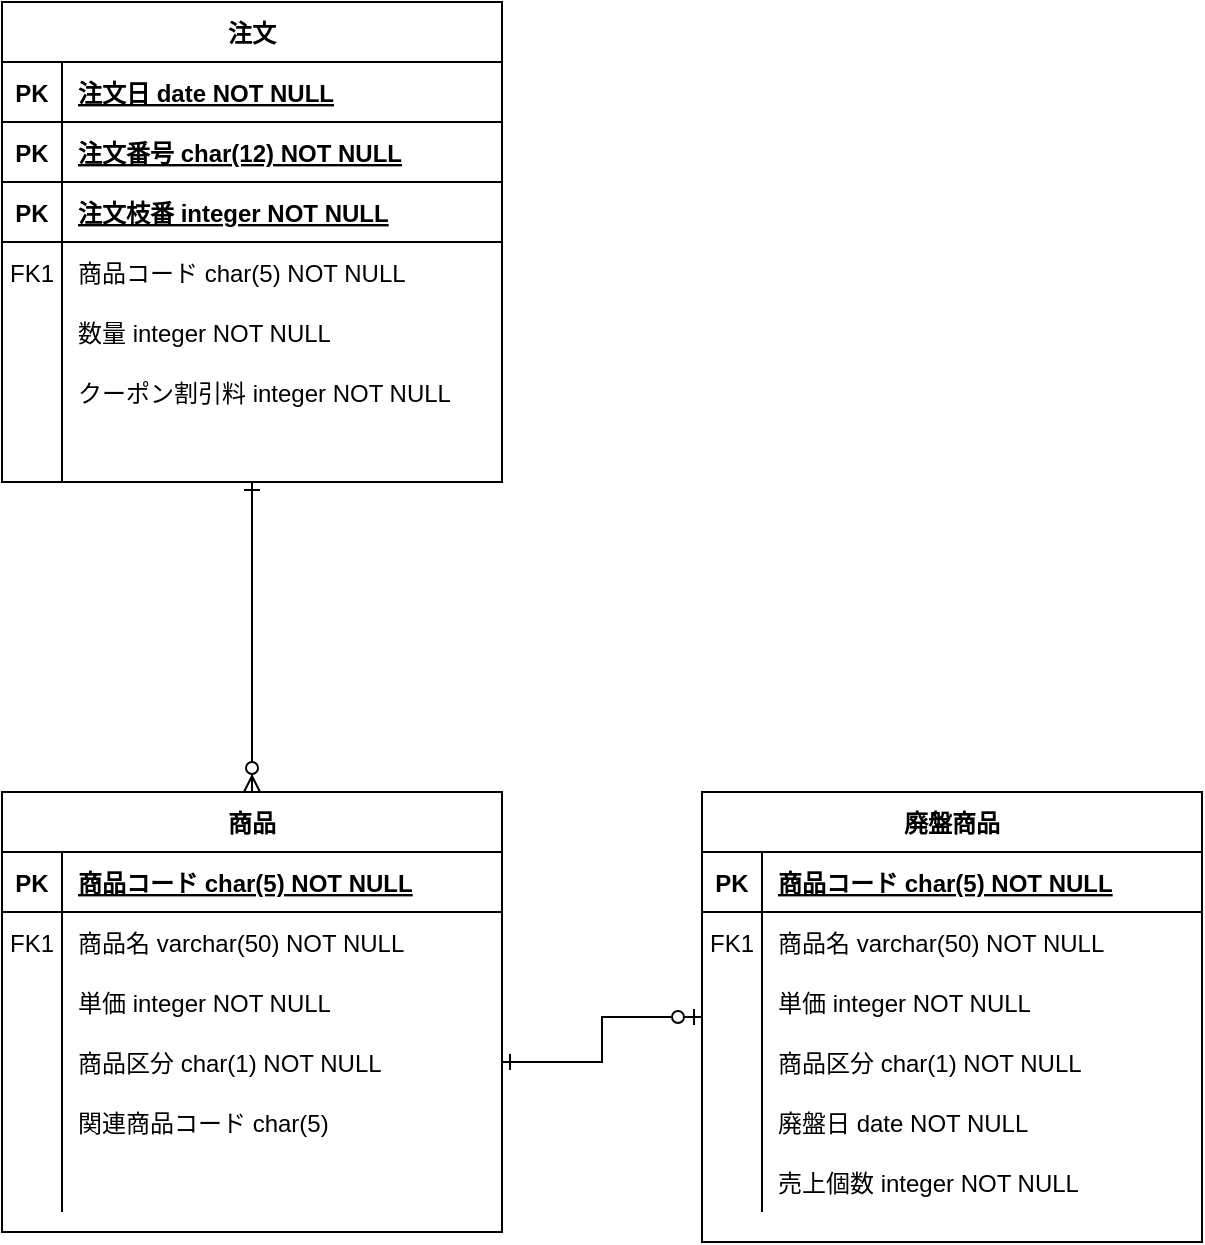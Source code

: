 <mxfile version="13.7.3" type="device"><diagram id="R2lEEEUBdFMjLlhIrx00" name="Page-1"><mxGraphModel dx="852" dy="1594" grid="1" gridSize="10" guides="1" tooltips="1" connect="1" arrows="1" fold="1" page="1" pageScale="1" pageWidth="850" pageHeight="1100" math="0" shadow="0" extFonts="Permanent Marker^https://fonts.googleapis.com/css?family=Permanent+Marker"><root><mxCell id="0"/><mxCell id="1" parent="0"/><mxCell id="9LnHIHLW-b0bhz4iHMEQ-48" style="edgeStyle=orthogonalEdgeStyle;orthogonalLoop=1;jettySize=auto;html=1;rounded=0;startArrow=ERone;startFill=0;endArrow=ERzeroToMany;endFill=1;" parent="1" source="C-vyLk0tnHw3VtMMgP7b-13" target="9LnHIHLW-b0bhz4iHMEQ-23" edge="1"><mxGeometry relative="1" as="geometry"/></mxCell><mxCell id="9LnHIHLW-b0bhz4iHMEQ-49" style="edgeStyle=orthogonalEdgeStyle;rounded=0;orthogonalLoop=1;jettySize=auto;html=1;endArrow=ERzeroToOne;endFill=1;startArrow=ERone;startFill=0;exitX=1;exitY=0.5;exitDx=0;exitDy=0;" parent="1" source="9LnHIHLW-b0bhz4iHMEQ-38" target="9LnHIHLW-b0bhz4iHMEQ-1" edge="1"><mxGeometry relative="1" as="geometry"/></mxCell><mxCell id="9LnHIHLW-b0bhz4iHMEQ-23" value="商品" style="shape=table;startSize=30;container=1;collapsible=1;childLayout=tableLayout;fixedRows=1;rowLines=0;fontStyle=1;align=center;resizeLast=1;" parent="1" vertex="1"><mxGeometry x="190" y="-45" width="250" height="220" as="geometry"><mxRectangle x="425" y="30" width="70" height="30" as="alternateBounds"/></mxGeometry></mxCell><mxCell id="9LnHIHLW-b0bhz4iHMEQ-24" value="" style="shape=partialRectangle;collapsible=0;dropTarget=0;pointerEvents=0;fillColor=none;points=[[0,0.5],[1,0.5]];portConstraint=eastwest;top=0;left=0;right=0;bottom=1;" parent="9LnHIHLW-b0bhz4iHMEQ-23" vertex="1"><mxGeometry y="30" width="250" height="30" as="geometry"/></mxCell><mxCell id="9LnHIHLW-b0bhz4iHMEQ-25" value="PK" style="shape=partialRectangle;overflow=hidden;connectable=0;fillColor=none;top=0;left=0;bottom=0;right=0;fontStyle=1;" parent="9LnHIHLW-b0bhz4iHMEQ-24" vertex="1"><mxGeometry width="30" height="30" as="geometry"/></mxCell><mxCell id="9LnHIHLW-b0bhz4iHMEQ-26" value="商品コード char(5) NOT NULL" style="shape=partialRectangle;overflow=hidden;connectable=0;fillColor=none;top=0;left=0;bottom=0;right=0;align=left;spacingLeft=6;fontStyle=5;" parent="9LnHIHLW-b0bhz4iHMEQ-24" vertex="1"><mxGeometry x="30" width="220" height="30" as="geometry"/></mxCell><mxCell id="9LnHIHLW-b0bhz4iHMEQ-27" value="" style="shape=partialRectangle;collapsible=0;dropTarget=0;pointerEvents=0;fillColor=none;points=[[0,0.5],[1,0.5]];portConstraint=eastwest;top=0;left=0;right=0;bottom=0;" parent="9LnHIHLW-b0bhz4iHMEQ-23" vertex="1"><mxGeometry y="60" width="250" height="30" as="geometry"/></mxCell><mxCell id="9LnHIHLW-b0bhz4iHMEQ-28" value="FK1" style="shape=partialRectangle;overflow=hidden;connectable=0;fillColor=none;top=0;left=0;bottom=0;right=0;" parent="9LnHIHLW-b0bhz4iHMEQ-27" vertex="1"><mxGeometry width="30" height="30" as="geometry"/></mxCell><mxCell id="9LnHIHLW-b0bhz4iHMEQ-29" value="商品名 varchar(50) NOT NULL" style="shape=partialRectangle;overflow=hidden;connectable=0;fillColor=none;top=0;left=0;bottom=0;right=0;align=left;spacingLeft=6;" parent="9LnHIHLW-b0bhz4iHMEQ-27" vertex="1"><mxGeometry x="30" width="220" height="30" as="geometry"/></mxCell><mxCell id="9LnHIHLW-b0bhz4iHMEQ-30" value="" style="shape=partialRectangle;collapsible=0;dropTarget=0;pointerEvents=0;fillColor=none;points=[[0,0.5],[1,0.5]];portConstraint=eastwest;top=0;left=0;right=0;bottom=0;" parent="9LnHIHLW-b0bhz4iHMEQ-23" vertex="1"><mxGeometry y="90" width="250" height="30" as="geometry"/></mxCell><mxCell id="9LnHIHLW-b0bhz4iHMEQ-31" value="" style="shape=partialRectangle;overflow=hidden;connectable=0;fillColor=none;top=0;left=0;bottom=0;right=0;" parent="9LnHIHLW-b0bhz4iHMEQ-30" vertex="1"><mxGeometry width="30" height="30" as="geometry"/></mxCell><mxCell id="9LnHIHLW-b0bhz4iHMEQ-32" value="単価 integer NOT NULL" style="shape=partialRectangle;overflow=hidden;connectable=0;fillColor=none;top=0;left=0;bottom=0;right=0;align=left;spacingLeft=6;" parent="9LnHIHLW-b0bhz4iHMEQ-30" vertex="1"><mxGeometry x="30" width="220" height="30" as="geometry"/></mxCell><mxCell id="9LnHIHLW-b0bhz4iHMEQ-38" value="" style="shape=partialRectangle;collapsible=0;dropTarget=0;pointerEvents=0;fillColor=none;points=[[0,0.5],[1,0.5]];portConstraint=eastwest;top=0;left=0;right=0;bottom=0;" parent="9LnHIHLW-b0bhz4iHMEQ-23" vertex="1"><mxGeometry y="120" width="250" height="30" as="geometry"/></mxCell><mxCell id="9LnHIHLW-b0bhz4iHMEQ-39" value="" style="shape=partialRectangle;overflow=hidden;connectable=0;fillColor=none;top=0;left=0;bottom=0;right=0;" parent="9LnHIHLW-b0bhz4iHMEQ-38" vertex="1"><mxGeometry width="30" height="30" as="geometry"/></mxCell><mxCell id="9LnHIHLW-b0bhz4iHMEQ-40" value="商品区分 char(1) NOT NULL" style="shape=partialRectangle;overflow=hidden;connectable=0;fillColor=none;top=0;left=0;bottom=0;right=0;align=left;spacingLeft=6;" parent="9LnHIHLW-b0bhz4iHMEQ-38" vertex="1"><mxGeometry x="30" width="220" height="30" as="geometry"/></mxCell><mxCell id="9LnHIHLW-b0bhz4iHMEQ-41" value="" style="shape=partialRectangle;collapsible=0;dropTarget=0;pointerEvents=0;fillColor=none;points=[[0,0.5],[1,0.5]];portConstraint=eastwest;top=0;left=0;right=0;bottom=0;" parent="9LnHIHLW-b0bhz4iHMEQ-23" vertex="1"><mxGeometry y="150" width="250" height="30" as="geometry"/></mxCell><mxCell id="9LnHIHLW-b0bhz4iHMEQ-42" value="" style="shape=partialRectangle;overflow=hidden;connectable=0;fillColor=none;top=0;left=0;bottom=0;right=0;" parent="9LnHIHLW-b0bhz4iHMEQ-41" vertex="1"><mxGeometry width="30" height="30" as="geometry"/></mxCell><mxCell id="9LnHIHLW-b0bhz4iHMEQ-43" value="関連商品コード char(5)" style="shape=partialRectangle;overflow=hidden;connectable=0;fillColor=none;top=0;left=0;bottom=0;right=0;align=left;spacingLeft=6;" parent="9LnHIHLW-b0bhz4iHMEQ-41" vertex="1"><mxGeometry x="30" width="220" height="30" as="geometry"/></mxCell><mxCell id="9LnHIHLW-b0bhz4iHMEQ-44" value="" style="shape=partialRectangle;collapsible=0;dropTarget=0;pointerEvents=0;fillColor=none;points=[[0,0.5],[1,0.5]];portConstraint=eastwest;top=0;left=0;right=0;bottom=0;" parent="9LnHIHLW-b0bhz4iHMEQ-23" vertex="1"><mxGeometry y="180" width="250" height="30" as="geometry"/></mxCell><mxCell id="9LnHIHLW-b0bhz4iHMEQ-45" value="" style="shape=partialRectangle;overflow=hidden;connectable=0;fillColor=none;top=0;left=0;bottom=0;right=0;" parent="9LnHIHLW-b0bhz4iHMEQ-44" vertex="1"><mxGeometry width="30" height="30" as="geometry"/></mxCell><mxCell id="9LnHIHLW-b0bhz4iHMEQ-46" value="" style="shape=partialRectangle;overflow=hidden;connectable=0;fillColor=none;top=0;left=0;bottom=0;right=0;align=left;spacingLeft=6;" parent="9LnHIHLW-b0bhz4iHMEQ-44" vertex="1"><mxGeometry x="30" width="220" height="30" as="geometry"/></mxCell><mxCell id="9LnHIHLW-b0bhz4iHMEQ-59" value="" style="shape=partialRectangle;overflow=hidden;connectable=0;fillColor=none;top=0;left=0;bottom=0;right=0;" parent="1" vertex="1"><mxGeometry x="190" y="-170" width="30" height="30" as="geometry"/></mxCell><mxCell id="9LnHIHLW-b0bhz4iHMEQ-1" value="廃盤商品" style="shape=table;startSize=30;container=1;collapsible=1;childLayout=tableLayout;fixedRows=1;rowLines=0;fontStyle=1;align=center;resizeLast=1;" parent="1" vertex="1"><mxGeometry x="540" y="-45" width="250" height="225" as="geometry"><mxRectangle x="680" y="30" width="90" height="30" as="alternateBounds"/></mxGeometry></mxCell><mxCell id="9LnHIHLW-b0bhz4iHMEQ-2" value="" style="shape=partialRectangle;collapsible=0;dropTarget=0;pointerEvents=0;fillColor=none;points=[[0,0.5],[1,0.5]];portConstraint=eastwest;top=0;left=0;right=0;bottom=1;" parent="9LnHIHLW-b0bhz4iHMEQ-1" vertex="1"><mxGeometry y="30" width="250" height="30" as="geometry"/></mxCell><mxCell id="9LnHIHLW-b0bhz4iHMEQ-3" value="PK" style="shape=partialRectangle;overflow=hidden;connectable=0;fillColor=none;top=0;left=0;bottom=0;right=0;fontStyle=1;" parent="9LnHIHLW-b0bhz4iHMEQ-2" vertex="1"><mxGeometry width="30" height="30" as="geometry"/></mxCell><mxCell id="9LnHIHLW-b0bhz4iHMEQ-4" value="商品コード char(5) NOT NULL" style="shape=partialRectangle;overflow=hidden;connectable=0;fillColor=none;top=0;left=0;bottom=0;right=0;align=left;spacingLeft=6;fontStyle=5;" parent="9LnHIHLW-b0bhz4iHMEQ-2" vertex="1"><mxGeometry x="30" width="220" height="30" as="geometry"/></mxCell><mxCell id="9LnHIHLW-b0bhz4iHMEQ-5" value="" style="shape=partialRectangle;collapsible=0;dropTarget=0;pointerEvents=0;fillColor=none;points=[[0,0.5],[1,0.5]];portConstraint=eastwest;top=0;left=0;right=0;bottom=0;" parent="9LnHIHLW-b0bhz4iHMEQ-1" vertex="1"><mxGeometry y="60" width="250" height="30" as="geometry"/></mxCell><mxCell id="9LnHIHLW-b0bhz4iHMEQ-6" value="FK1" style="shape=partialRectangle;overflow=hidden;connectable=0;fillColor=none;top=0;left=0;bottom=0;right=0;" parent="9LnHIHLW-b0bhz4iHMEQ-5" vertex="1"><mxGeometry width="30" height="30" as="geometry"/></mxCell><mxCell id="9LnHIHLW-b0bhz4iHMEQ-7" value="商品名 varchar(50) NOT NULL" style="shape=partialRectangle;overflow=hidden;connectable=0;fillColor=none;top=0;left=0;bottom=0;right=0;align=left;spacingLeft=6;" parent="9LnHIHLW-b0bhz4iHMEQ-5" vertex="1"><mxGeometry x="30" width="220" height="30" as="geometry"/></mxCell><mxCell id="9LnHIHLW-b0bhz4iHMEQ-8" value="" style="shape=partialRectangle;collapsible=0;dropTarget=0;pointerEvents=0;fillColor=none;points=[[0,0.5],[1,0.5]];portConstraint=eastwest;top=0;left=0;right=0;bottom=0;" parent="9LnHIHLW-b0bhz4iHMEQ-1" vertex="1"><mxGeometry y="90" width="250" height="30" as="geometry"/></mxCell><mxCell id="9LnHIHLW-b0bhz4iHMEQ-9" value="" style="shape=partialRectangle;overflow=hidden;connectable=0;fillColor=none;top=0;left=0;bottom=0;right=0;" parent="9LnHIHLW-b0bhz4iHMEQ-8" vertex="1"><mxGeometry width="30" height="30" as="geometry"/></mxCell><mxCell id="9LnHIHLW-b0bhz4iHMEQ-10" value="単価 integer NOT NULL" style="shape=partialRectangle;overflow=hidden;connectable=0;fillColor=none;top=0;left=0;bottom=0;right=0;align=left;spacingLeft=6;" parent="9LnHIHLW-b0bhz4iHMEQ-8" vertex="1"><mxGeometry x="30" width="220" height="30" as="geometry"/></mxCell><mxCell id="9LnHIHLW-b0bhz4iHMEQ-73" value="" style="shape=partialRectangle;collapsible=0;dropTarget=0;pointerEvents=0;fillColor=none;points=[[0,0.5],[1,0.5]];portConstraint=eastwest;top=0;left=0;right=0;bottom=0;" parent="9LnHIHLW-b0bhz4iHMEQ-1" vertex="1"><mxGeometry y="120" width="250" height="30" as="geometry"/></mxCell><mxCell id="9LnHIHLW-b0bhz4iHMEQ-74" value="" style="shape=partialRectangle;overflow=hidden;connectable=0;fillColor=none;top=0;left=0;bottom=0;right=0;" parent="9LnHIHLW-b0bhz4iHMEQ-73" vertex="1"><mxGeometry width="30" height="30" as="geometry"/></mxCell><mxCell id="9LnHIHLW-b0bhz4iHMEQ-75" value="商品区分 char(1) NOT NULL" style="shape=partialRectangle;overflow=hidden;connectable=0;fillColor=none;top=0;left=0;bottom=0;right=0;align=left;spacingLeft=6;" parent="9LnHIHLW-b0bhz4iHMEQ-73" vertex="1"><mxGeometry x="30" width="220" height="30" as="geometry"/></mxCell><mxCell id="9LnHIHLW-b0bhz4iHMEQ-76" value="" style="shape=partialRectangle;collapsible=0;dropTarget=0;pointerEvents=0;fillColor=none;points=[[0,0.5],[1,0.5]];portConstraint=eastwest;top=0;left=0;right=0;bottom=0;" parent="9LnHIHLW-b0bhz4iHMEQ-1" vertex="1"><mxGeometry y="150" width="250" height="30" as="geometry"/></mxCell><mxCell id="9LnHIHLW-b0bhz4iHMEQ-77" value="" style="shape=partialRectangle;overflow=hidden;connectable=0;fillColor=none;top=0;left=0;bottom=0;right=0;" parent="9LnHIHLW-b0bhz4iHMEQ-76" vertex="1"><mxGeometry width="30" height="30" as="geometry"/></mxCell><mxCell id="9LnHIHLW-b0bhz4iHMEQ-78" value="廃盤日 date NOT NULL" style="shape=partialRectangle;overflow=hidden;connectable=0;fillColor=none;top=0;left=0;bottom=0;right=0;align=left;spacingLeft=6;" parent="9LnHIHLW-b0bhz4iHMEQ-76" vertex="1"><mxGeometry x="30" width="220" height="30" as="geometry"/></mxCell><mxCell id="9LnHIHLW-b0bhz4iHMEQ-79" value="" style="shape=partialRectangle;collapsible=0;dropTarget=0;pointerEvents=0;fillColor=none;points=[[0,0.5],[1,0.5]];portConstraint=eastwest;top=0;left=0;right=0;bottom=0;" parent="9LnHIHLW-b0bhz4iHMEQ-1" vertex="1"><mxGeometry y="180" width="250" height="30" as="geometry"/></mxCell><mxCell id="9LnHIHLW-b0bhz4iHMEQ-80" value="" style="shape=partialRectangle;overflow=hidden;connectable=0;fillColor=none;top=0;left=0;bottom=0;right=0;" parent="9LnHIHLW-b0bhz4iHMEQ-79" vertex="1"><mxGeometry width="30" height="30" as="geometry"/></mxCell><mxCell id="9LnHIHLW-b0bhz4iHMEQ-81" value="売上個数 integer NOT NULL" style="shape=partialRectangle;overflow=hidden;connectable=0;fillColor=none;top=0;left=0;bottom=0;right=0;align=left;spacingLeft=6;" parent="9LnHIHLW-b0bhz4iHMEQ-79" vertex="1"><mxGeometry x="30" width="220" height="30" as="geometry"/></mxCell><mxCell id="C-vyLk0tnHw3VtMMgP7b-13" value="注文" style="shape=table;startSize=30;container=1;collapsible=1;childLayout=tableLayout;fixedRows=1;rowLines=0;fontStyle=1;align=center;resizeLast=1;" parent="1" vertex="1"><mxGeometry x="190" y="-440" width="250" height="240" as="geometry"><mxRectangle x="680" y="30" width="90" height="30" as="alternateBounds"/></mxGeometry></mxCell><mxCell id="C-vyLk0tnHw3VtMMgP7b-14" value="" style="shape=partialRectangle;collapsible=0;dropTarget=0;pointerEvents=0;fillColor=none;points=[[0,0.5],[1,0.5]];portConstraint=eastwest;top=0;left=0;right=0;bottom=1;" parent="C-vyLk0tnHw3VtMMgP7b-13" vertex="1"><mxGeometry y="30" width="250" height="30" as="geometry"/></mxCell><mxCell id="C-vyLk0tnHw3VtMMgP7b-15" value="PK" style="shape=partialRectangle;overflow=hidden;connectable=0;fillColor=none;top=0;left=0;bottom=0;right=0;fontStyle=1;" parent="C-vyLk0tnHw3VtMMgP7b-14" vertex="1"><mxGeometry width="30" height="30" as="geometry"/></mxCell><mxCell id="C-vyLk0tnHw3VtMMgP7b-16" value="注文日 date NOT NULL" style="shape=partialRectangle;overflow=hidden;connectable=0;fillColor=none;top=0;left=0;bottom=0;right=0;align=left;spacingLeft=6;fontStyle=5;" parent="C-vyLk0tnHw3VtMMgP7b-14" vertex="1"><mxGeometry x="30" width="220" height="30" as="geometry"/></mxCell><mxCell id="Vay3EvuPEDy9LC2lXsca-1" value="" style="shape=partialRectangle;collapsible=0;dropTarget=0;pointerEvents=0;fillColor=none;points=[[0,0.5],[1,0.5]];portConstraint=eastwest;top=0;left=0;right=0;bottom=1;" vertex="1" parent="C-vyLk0tnHw3VtMMgP7b-13"><mxGeometry y="60" width="250" height="30" as="geometry"/></mxCell><mxCell id="Vay3EvuPEDy9LC2lXsca-2" value="PK" style="shape=partialRectangle;overflow=hidden;connectable=0;fillColor=none;top=0;left=0;bottom=0;right=0;fontStyle=1;" vertex="1" parent="Vay3EvuPEDy9LC2lXsca-1"><mxGeometry width="30" height="30" as="geometry"/></mxCell><mxCell id="Vay3EvuPEDy9LC2lXsca-3" value="注文番号 char(12) NOT NULL" style="shape=partialRectangle;overflow=hidden;connectable=0;fillColor=none;top=0;left=0;bottom=0;right=0;align=left;spacingLeft=6;fontStyle=5;" vertex="1" parent="Vay3EvuPEDy9LC2lXsca-1"><mxGeometry x="30" width="220" height="30" as="geometry"/></mxCell><mxCell id="Vay3EvuPEDy9LC2lXsca-4" value="" style="shape=partialRectangle;collapsible=0;dropTarget=0;pointerEvents=0;fillColor=none;points=[[0,0.5],[1,0.5]];portConstraint=eastwest;top=0;left=0;right=0;bottom=1;" vertex="1" parent="C-vyLk0tnHw3VtMMgP7b-13"><mxGeometry y="90" width="250" height="30" as="geometry"/></mxCell><mxCell id="Vay3EvuPEDy9LC2lXsca-5" value="PK" style="shape=partialRectangle;overflow=hidden;connectable=0;fillColor=none;top=0;left=0;bottom=0;right=0;fontStyle=1;" vertex="1" parent="Vay3EvuPEDy9LC2lXsca-4"><mxGeometry width="30" height="30" as="geometry"/></mxCell><mxCell id="Vay3EvuPEDy9LC2lXsca-6" value="注文枝番 integer NOT NULL" style="shape=partialRectangle;overflow=hidden;connectable=0;fillColor=none;top=0;left=0;bottom=0;right=0;align=left;spacingLeft=6;fontStyle=5;" vertex="1" parent="Vay3EvuPEDy9LC2lXsca-4"><mxGeometry x="30" width="220" height="30" as="geometry"/></mxCell><mxCell id="C-vyLk0tnHw3VtMMgP7b-17" value="" style="shape=partialRectangle;collapsible=0;dropTarget=0;pointerEvents=0;fillColor=none;points=[[0,0.5],[1,0.5]];portConstraint=eastwest;top=0;left=0;right=0;bottom=0;" parent="C-vyLk0tnHw3VtMMgP7b-13" vertex="1"><mxGeometry y="120" width="250" height="30" as="geometry"/></mxCell><mxCell id="C-vyLk0tnHw3VtMMgP7b-18" value="FK1" style="shape=partialRectangle;overflow=hidden;connectable=0;fillColor=none;top=0;left=0;bottom=0;right=0;" parent="C-vyLk0tnHw3VtMMgP7b-17" vertex="1"><mxGeometry width="30" height="30" as="geometry"/></mxCell><mxCell id="C-vyLk0tnHw3VtMMgP7b-19" value="商品コード char(5) NOT NULL" style="shape=partialRectangle;overflow=hidden;connectable=0;fillColor=none;top=0;left=0;bottom=0;right=0;align=left;spacingLeft=6;" parent="C-vyLk0tnHw3VtMMgP7b-17" vertex="1"><mxGeometry x="30" width="220" height="30" as="geometry"/></mxCell><mxCell id="C-vyLk0tnHw3VtMMgP7b-20" value="" style="shape=partialRectangle;collapsible=0;dropTarget=0;pointerEvents=0;fillColor=none;points=[[0,0.5],[1,0.5]];portConstraint=eastwest;top=0;left=0;right=0;bottom=0;" parent="C-vyLk0tnHw3VtMMgP7b-13" vertex="1"><mxGeometry y="150" width="250" height="30" as="geometry"/></mxCell><mxCell id="C-vyLk0tnHw3VtMMgP7b-21" value="" style="shape=partialRectangle;overflow=hidden;connectable=0;fillColor=none;top=0;left=0;bottom=0;right=0;" parent="C-vyLk0tnHw3VtMMgP7b-20" vertex="1"><mxGeometry width="30" height="30" as="geometry"/></mxCell><mxCell id="C-vyLk0tnHw3VtMMgP7b-22" value="数量 integer NOT NULL" style="shape=partialRectangle;overflow=hidden;connectable=0;fillColor=none;top=0;left=0;bottom=0;right=0;align=left;spacingLeft=6;" parent="C-vyLk0tnHw3VtMMgP7b-20" vertex="1"><mxGeometry x="30" width="220" height="30" as="geometry"/></mxCell><mxCell id="9LnHIHLW-b0bhz4iHMEQ-64" value="" style="shape=partialRectangle;collapsible=0;dropTarget=0;pointerEvents=0;fillColor=none;points=[[0,0.5],[1,0.5]];portConstraint=eastwest;top=0;left=0;right=0;bottom=0;" parent="C-vyLk0tnHw3VtMMgP7b-13" vertex="1"><mxGeometry y="180" width="250" height="30" as="geometry"/></mxCell><mxCell id="9LnHIHLW-b0bhz4iHMEQ-65" value="" style="shape=partialRectangle;overflow=hidden;connectable=0;fillColor=none;top=0;left=0;bottom=0;right=0;" parent="9LnHIHLW-b0bhz4iHMEQ-64" vertex="1"><mxGeometry width="30" height="30" as="geometry"/></mxCell><mxCell id="9LnHIHLW-b0bhz4iHMEQ-66" value="クーポン割引料 integer NOT NULL" style="shape=partialRectangle;overflow=hidden;connectable=0;fillColor=none;top=0;left=0;bottom=0;right=0;align=left;spacingLeft=6;" parent="9LnHIHLW-b0bhz4iHMEQ-64" vertex="1"><mxGeometry x="30" width="220" height="30" as="geometry"/></mxCell><mxCell id="9LnHIHLW-b0bhz4iHMEQ-82" value="" style="shape=partialRectangle;collapsible=0;dropTarget=0;pointerEvents=0;fillColor=none;points=[[0,0.5],[1,0.5]];portConstraint=eastwest;top=0;left=0;right=0;bottom=0;" parent="C-vyLk0tnHw3VtMMgP7b-13" vertex="1"><mxGeometry y="210" width="250" height="30" as="geometry"/></mxCell><mxCell id="9LnHIHLW-b0bhz4iHMEQ-83" value="" style="shape=partialRectangle;overflow=hidden;connectable=0;fillColor=none;top=0;left=0;bottom=0;right=0;" parent="9LnHIHLW-b0bhz4iHMEQ-82" vertex="1"><mxGeometry width="30" height="30" as="geometry"/></mxCell><mxCell id="9LnHIHLW-b0bhz4iHMEQ-84" value="" style="shape=partialRectangle;overflow=hidden;connectable=0;fillColor=none;top=0;left=0;bottom=0;right=0;align=left;spacingLeft=6;" parent="9LnHIHLW-b0bhz4iHMEQ-82" vertex="1"><mxGeometry x="30" width="220" height="30" as="geometry"/></mxCell></root></mxGraphModel></diagram></mxfile>